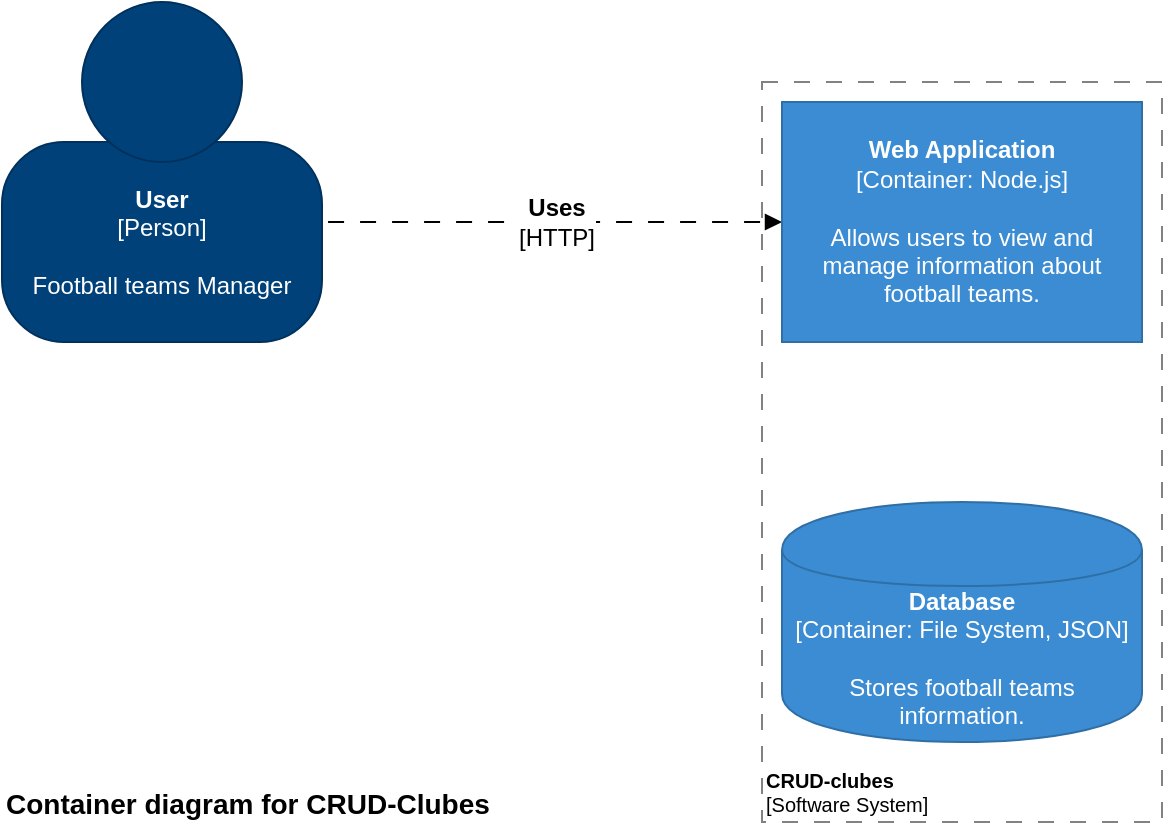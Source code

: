 <mxfile version="13.7.3" type="device"><diagram id="UJlyGFXVCkptwmDJzh81" name="Page-1"><mxGraphModel dx="868" dy="1612" grid="1" gridSize="10" guides="1" tooltips="1" connect="1" arrows="1" fold="1" page="1" pageScale="1" pageWidth="827" pageHeight="1169" background="#ffffff" math="0" shadow="0"><root><object label="" id="0"><mxCell/></object><mxCell id="1" parent="0"/><object label="" placeholders="1" instruction="edit data of the lower shape within the group" id="5cVvOpawmlWqnZKX2nME-7"><mxCell style="group;resizable=0;fontSize=12;" parent="1" vertex="1" connectable="0"><mxGeometry x="50" y="-120" width="160" height="170" as="geometry"/></mxCell></object><object label="&lt;div style=&quot;color: rgb(255 , 255 , 255) ; white-space: normal&quot;&gt;&lt;font style=&quot;font-size: 12px&quot;&gt;&lt;span&gt;&lt;b&gt;User&lt;/b&gt;&lt;/span&gt;&lt;/font&gt;&lt;/div&gt;&lt;div style=&quot;color: rgb(255 , 255 , 255) ; white-space: normal&quot;&gt;&lt;font style=&quot;font-size: 12px&quot;&gt;[Person]&lt;/font&gt;&lt;/div&gt;&lt;div style=&quot;color: rgb(255 , 255 , 255) ; white-space: normal&quot;&gt;&lt;font style=&quot;font-size: 12px&quot;&gt;&lt;span&gt;&lt;br&gt;&lt;/span&gt;&lt;/font&gt;&lt;/div&gt;&lt;div style=&quot;color: rgb(255 , 255 , 255) ; white-space: normal&quot;&gt;&lt;font style=&quot;font-size: 12px&quot;&gt;Football teams Manager&lt;br&gt;&lt;/font&gt;&lt;/div&gt;" name="Actor Name" description="Description" placeholders="1" id="5cVvOpawmlWqnZKX2nME-5"><mxCell style="rounded=1;whiteSpace=wrap;html=1;strokeColor=#00315C;fillColor=#004179;fontColor=#000000;arcSize=31;" parent="5cVvOpawmlWqnZKX2nME-7" vertex="1"><mxGeometry y="70" width="160" height="100" as="geometry"/></mxCell></object><mxCell id="5cVvOpawmlWqnZKX2nME-6" value="" style="ellipse;whiteSpace=wrap;html=1;aspect=fixed;strokeColor=#00315C;fillColor=#004179;fontColor=#000000;" parent="5cVvOpawmlWqnZKX2nME-7" vertex="1"><mxGeometry x="40" width="80" height="80" as="geometry"/></mxCell><object label="&lt;b style=&quot;font-size: 12px;&quot;&gt;Uses&lt;/b&gt;&lt;br style=&quot;font-size: 12px;&quot;&gt;[HTTP]" placeholders="1" name="Dependency Operation Name" technology="JDBC" id="aDW9IN1Q0Z6aGrXV34tQ-2"><mxCell style="endArrow=block;html=1;fontSize=12;strokeWidth=1;endFill=1;dashed=1;dashPattern=8 8;elbow=vertical;entryX=0;entryY=0.5;entryDx=0;entryDy=0;exitX=1.019;exitY=0.4;exitDx=0;exitDy=0;exitPerimeter=0;" parent="1" source="5cVvOpawmlWqnZKX2nME-5" target="aDW9IN1Q0Z6aGrXV34tQ-7" edge="1"><mxGeometry width="50" height="50" relative="1" as="geometry"><mxPoint x="250" y="-10" as="sourcePoint"/><mxPoint x="430" y="-10" as="targetPoint"/></mxGeometry></mxCell></object><object label="Container diagram for CRUD-Clubes" placeholders="1" name="Diagram Name" description="Description" id="aDW9IN1Q0Z6aGrXV34tQ-4"><mxCell style="text;html=1;resizable=0;points=[];autosize=1;align=left;verticalAlign=top;spacingTop=-4;fontSize=14;fontStyle=1" parent="1" vertex="1"><mxGeometry x="50" y="270" width="270" height="20" as="geometry"/></mxCell></object><object label="&lt;font style=&quot;font-size: 10px&quot;&gt;&lt;b&gt;CRUD-clubes&lt;/b&gt;&lt;br style=&quot;font-size: 10px&quot;&gt;[Software System]&lt;/font&gt;" placeholders="1" name="Software System Name" id="aDW9IN1Q0Z6aGrXV34tQ-5"><mxCell style="rounded=0;whiteSpace=wrap;html=1;strokeColor=#828282;fillColor=none;fontColor=#000000;align=left;labelPosition=center;verticalLabelPosition=middle;verticalAlign=bottom;dashed=1;strokeWidth=1;perimeterSpacing=0;spacing=2;spacingTop=0;fontSize=10;dashPattern=8 8;" parent="1" vertex="1"><mxGeometry x="430" y="-80" width="200" height="370" as="geometry"/></mxCell></object><object label="&lt;div style=&quot;color: rgb(255 , 255 , 255) ; white-space: normal ; font-size: 12px&quot;&gt;&lt;span style=&quot;font-size: 12px&quot;&gt;&lt;b style=&quot;font-size: 12px&quot;&gt;Database&lt;br style=&quot;font-size: 12px&quot;&gt;&lt;/b&gt;&lt;/span&gt;&lt;/div&gt;&lt;div style=&quot;color: rgb(255 , 255 , 255) ; font-size: 12px ; white-space: normal&quot;&gt;&lt;font style=&quot;font-size: 12px&quot;&gt;[Container: File System, JSON]&lt;/font&gt;&lt;/div&gt;&lt;div style=&quot;color: rgb(255 , 255 , 255) ; white-space: normal ; font-size: 12px&quot;&gt;&lt;font style=&quot;line-height: 9.6px ; font-size: 12px&quot;&gt;&lt;br style=&quot;font-size: 12px&quot;&gt;&lt;/font&gt;&lt;/div&gt;&lt;div style=&quot;color: rgb(255 , 255 , 255) ; white-space: normal ; font-size: 12px&quot;&gt;Stores football teams information.&lt;/div&gt;" placeholders="1" name="Container Name" description="Description" technology="e.g. PostgreSQL" id="aDW9IN1Q0Z6aGrXV34tQ-6"><mxCell style="shape=cylinder;whiteSpace=wrap;html=1;boundedLbl=1;backgroundOutline=1;strokeColor=#2F6FA6;strokeWidth=1;fillColor=#3B8CD2;fontSize=12;fontColor=#000000;align=center;resizable=0;" parent="1" vertex="1"><mxGeometry x="440" y="130" width="180" height="120" as="geometry"/></mxCell></object><object label="&lt;div style=&quot;font-size: 12px;&quot;&gt;&lt;span style=&quot;font-size: 12px;&quot;&gt;&lt;b style=&quot;font-size: 12px;&quot;&gt;Web Application&lt;br style=&quot;font-size: 12px;&quot;&gt;&lt;/b&gt;&lt;/span&gt;&lt;/div&gt;&lt;div style=&quot;font-size: 12px;&quot;&gt;&lt;span style=&quot;font-size: 12px;&quot;&gt;[Container: Node.js]&lt;/span&gt;&lt;/div&gt;&lt;div style=&quot;font-size: 12px;&quot;&gt;&lt;span style=&quot;font-size: 12px;&quot;&gt;&lt;br style=&quot;font-size: 12px;&quot;&gt;&lt;/span&gt;&lt;/div&gt;&lt;div style=&quot;font-size: 12px;&quot;&gt;&lt;font style=&quot;font-size: 12px;&quot;&gt;Allows users to view and manage information about football teams.&lt;br style=&quot;font-size: 12px;&quot;&gt;&lt;/font&gt;&lt;/div&gt;" placeholders="1" name="Container Name" technology="e.g. Python, Flask" description="Description" id="aDW9IN1Q0Z6aGrXV34tQ-7"><mxCell style="rounded=0;whiteSpace=wrap;html=1;fillColor=#3B8CD2;fontColor=#FFFFFF;strokeColor=#2F6FA6;resizable=0;fontSize=12;" parent="1" vertex="1"><mxGeometry x="440" y="-70" width="180" height="120" as="geometry"/></mxCell></object></root></mxGraphModel></diagram></mxfile>